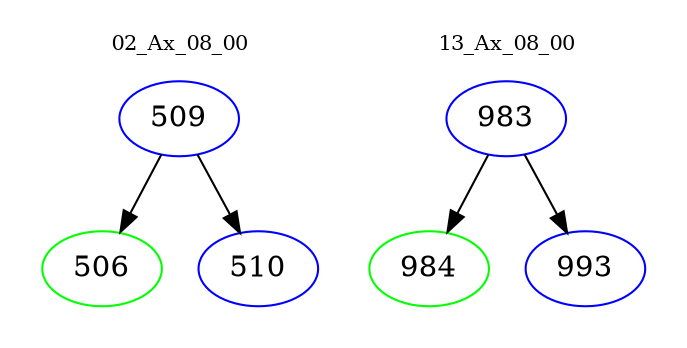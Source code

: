 digraph{
subgraph cluster_0 {
color = white
label = "02_Ax_08_00";
fontsize=10;
T0_509 [label="509", color="blue"]
T0_509 -> T0_506 [color="black"]
T0_506 [label="506", color="green"]
T0_509 -> T0_510 [color="black"]
T0_510 [label="510", color="blue"]
}
subgraph cluster_1 {
color = white
label = "13_Ax_08_00";
fontsize=10;
T1_983 [label="983", color="blue"]
T1_983 -> T1_984 [color="black"]
T1_984 [label="984", color="green"]
T1_983 -> T1_993 [color="black"]
T1_993 [label="993", color="blue"]
}
}
